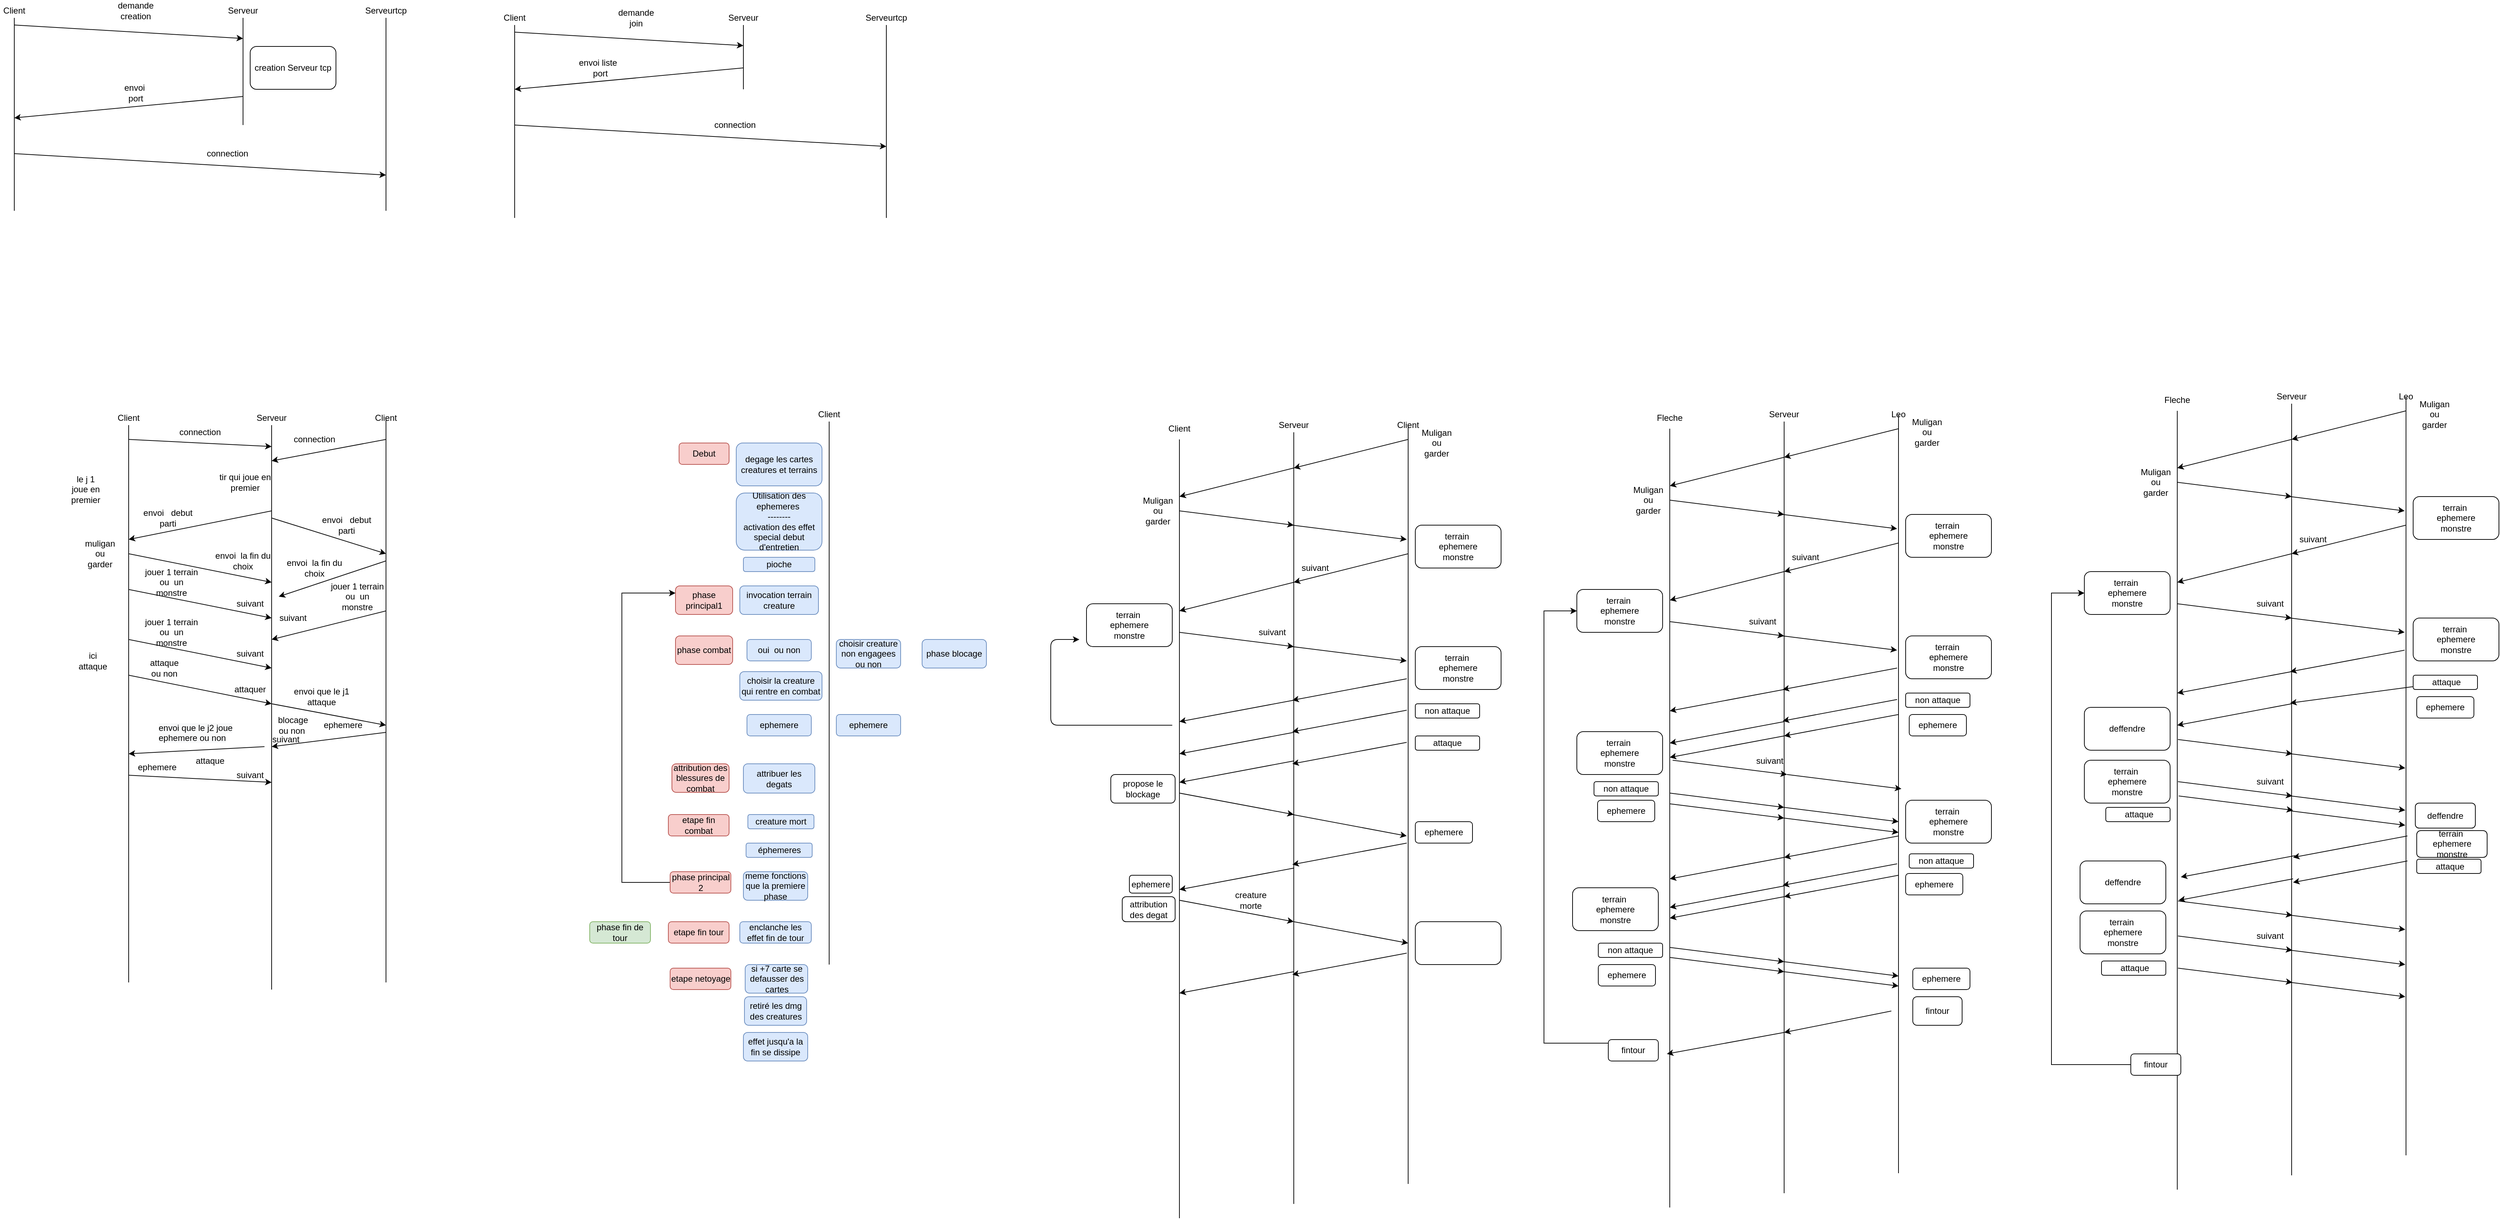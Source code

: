 <mxfile version="14.5.1" type="device"><diagram id="YN-qvNlqWwxjnGWNo_dw" name="Page-1"><mxGraphModel dx="1422" dy="792" grid="1" gridSize="10" guides="1" tooltips="1" connect="1" arrows="1" fold="1" page="1" pageScale="1" pageWidth="827" pageHeight="1169" math="0" shadow="0"><root><mxCell id="0"/><mxCell id="1" parent="0"/><mxCell id="iRL4qA7vCSr8jGaCnpsb-1" value="" style="endArrow=none;html=1;" edge="1" parent="1" target="iRL4qA7vCSr8jGaCnpsb-2"><mxGeometry width="50" height="50" relative="1" as="geometry"><mxPoint x="120" y="400" as="sourcePoint"/><mxPoint x="120" y="120" as="targetPoint"/></mxGeometry></mxCell><mxCell id="iRL4qA7vCSr8jGaCnpsb-2" value="Client" style="text;html=1;strokeColor=none;fillColor=none;align=center;verticalAlign=middle;whiteSpace=wrap;rounded=0;" vertex="1" parent="1"><mxGeometry x="100" y="110" width="40" height="20" as="geometry"/></mxCell><mxCell id="iRL4qA7vCSr8jGaCnpsb-3" value="" style="endArrow=none;html=1;" edge="1" parent="1" target="iRL4qA7vCSr8jGaCnpsb-4"><mxGeometry width="50" height="50" relative="1" as="geometry"><mxPoint x="440" y="280" as="sourcePoint"/><mxPoint x="440" y="120" as="targetPoint"/></mxGeometry></mxCell><mxCell id="iRL4qA7vCSr8jGaCnpsb-4" value="Serveur" style="text;html=1;strokeColor=none;fillColor=none;align=center;verticalAlign=middle;whiteSpace=wrap;rounded=0;" vertex="1" parent="1"><mxGeometry x="420" y="110" width="40" height="20" as="geometry"/></mxCell><mxCell id="iRL4qA7vCSr8jGaCnpsb-5" value="" style="endArrow=classic;html=1;" edge="1" parent="1" target="iRL4qA7vCSr8jGaCnpsb-7"><mxGeometry width="50" height="50" relative="1" as="geometry"><mxPoint x="120" y="140" as="sourcePoint"/><mxPoint x="440" y="160" as="targetPoint"/></mxGeometry></mxCell><mxCell id="iRL4qA7vCSr8jGaCnpsb-6" value="" style="endArrow=classic;html=1;" edge="1" parent="1"><mxGeometry width="50" height="50" relative="1" as="geometry"><mxPoint x="440" y="240" as="sourcePoint"/><mxPoint x="120" y="270" as="targetPoint"/></mxGeometry></mxCell><mxCell id="iRL4qA7vCSr8jGaCnpsb-7" value="&lt;br&gt;" style="text;html=1;strokeColor=none;fillColor=none;align=center;verticalAlign=middle;whiteSpace=wrap;rounded=0;" vertex="1" parent="1"><mxGeometry x="440" y="150" width="40" height="20" as="geometry"/></mxCell><mxCell id="iRL4qA7vCSr8jGaCnpsb-8" value="demande creation&lt;br&gt;" style="text;html=1;strokeColor=none;fillColor=none;align=center;verticalAlign=middle;whiteSpace=wrap;rounded=0;" vertex="1" parent="1"><mxGeometry x="270" y="110" width="40" height="20" as="geometry"/></mxCell><mxCell id="iRL4qA7vCSr8jGaCnpsb-10" value="" style="endArrow=none;html=1;" edge="1" parent="1" target="iRL4qA7vCSr8jGaCnpsb-11"><mxGeometry width="50" height="50" relative="1" as="geometry"><mxPoint x="640" y="400" as="sourcePoint"/><mxPoint x="640" y="120" as="targetPoint"/></mxGeometry></mxCell><mxCell id="iRL4qA7vCSr8jGaCnpsb-11" value="Serveurtcp" style="text;html=1;strokeColor=none;fillColor=none;align=center;verticalAlign=middle;whiteSpace=wrap;rounded=0;" vertex="1" parent="1"><mxGeometry x="620" y="110" width="40" height="20" as="geometry"/></mxCell><mxCell id="iRL4qA7vCSr8jGaCnpsb-14" value="" style="endArrow=classic;html=1;" edge="1" parent="1"><mxGeometry width="50" height="50" relative="1" as="geometry"><mxPoint x="120" y="320" as="sourcePoint"/><mxPoint x="640" y="350" as="targetPoint"/></mxGeometry></mxCell><mxCell id="iRL4qA7vCSr8jGaCnpsb-18" value="envoi&amp;nbsp;&lt;br&gt;port" style="text;html=1;strokeColor=none;fillColor=none;align=center;verticalAlign=middle;whiteSpace=wrap;rounded=0;" vertex="1" parent="1"><mxGeometry x="270" y="220" width="40" height="30" as="geometry"/></mxCell><mxCell id="iRL4qA7vCSr8jGaCnpsb-19" value="connection&amp;nbsp;" style="text;html=1;strokeColor=none;fillColor=none;align=center;verticalAlign=middle;whiteSpace=wrap;rounded=0;" vertex="1" parent="1"><mxGeometry x="400" y="310" width="40" height="20" as="geometry"/></mxCell><mxCell id="iRL4qA7vCSr8jGaCnpsb-20" value="" style="endArrow=none;html=1;" edge="1" parent="1" target="iRL4qA7vCSr8jGaCnpsb-21"><mxGeometry width="50" height="50" relative="1" as="geometry"><mxPoint x="820" y="410" as="sourcePoint"/><mxPoint x="820" y="130" as="targetPoint"/></mxGeometry></mxCell><mxCell id="iRL4qA7vCSr8jGaCnpsb-21" value="Client" style="text;html=1;strokeColor=none;fillColor=none;align=center;verticalAlign=middle;whiteSpace=wrap;rounded=0;" vertex="1" parent="1"><mxGeometry x="800" y="120" width="40" height="20" as="geometry"/></mxCell><mxCell id="iRL4qA7vCSr8jGaCnpsb-22" value="" style="endArrow=none;html=1;" edge="1" parent="1" target="iRL4qA7vCSr8jGaCnpsb-23"><mxGeometry width="50" height="50" relative="1" as="geometry"><mxPoint x="1140" y="230" as="sourcePoint"/><mxPoint x="1140" y="130" as="targetPoint"/></mxGeometry></mxCell><mxCell id="iRL4qA7vCSr8jGaCnpsb-23" value="Serveur" style="text;html=1;strokeColor=none;fillColor=none;align=center;verticalAlign=middle;whiteSpace=wrap;rounded=0;" vertex="1" parent="1"><mxGeometry x="1120" y="120" width="40" height="20" as="geometry"/></mxCell><mxCell id="iRL4qA7vCSr8jGaCnpsb-24" value="" style="endArrow=classic;html=1;" edge="1" parent="1" target="iRL4qA7vCSr8jGaCnpsb-26"><mxGeometry width="50" height="50" relative="1" as="geometry"><mxPoint x="820" y="150" as="sourcePoint"/><mxPoint x="1140" y="170" as="targetPoint"/></mxGeometry></mxCell><mxCell id="iRL4qA7vCSr8jGaCnpsb-26" value="&lt;br&gt;" style="text;html=1;strokeColor=none;fillColor=none;align=center;verticalAlign=middle;whiteSpace=wrap;rounded=0;" vertex="1" parent="1"><mxGeometry x="1140" y="160" width="40" height="20" as="geometry"/></mxCell><mxCell id="iRL4qA7vCSr8jGaCnpsb-27" value="demande join" style="text;html=1;strokeColor=none;fillColor=none;align=center;verticalAlign=middle;whiteSpace=wrap;rounded=0;" vertex="1" parent="1"><mxGeometry x="970" y="120" width="40" height="20" as="geometry"/></mxCell><mxCell id="iRL4qA7vCSr8jGaCnpsb-28" value="" style="endArrow=none;html=1;" edge="1" parent="1" target="iRL4qA7vCSr8jGaCnpsb-29"><mxGeometry width="50" height="50" relative="1" as="geometry"><mxPoint x="1340" y="410" as="sourcePoint"/><mxPoint x="1340" y="130" as="targetPoint"/><Array as="points"><mxPoint x="1340" y="210"/></Array></mxGeometry></mxCell><mxCell id="iRL4qA7vCSr8jGaCnpsb-29" value="Serveurtcp" style="text;html=1;strokeColor=none;fillColor=none;align=center;verticalAlign=middle;whiteSpace=wrap;rounded=0;" vertex="1" parent="1"><mxGeometry x="1320" y="120" width="40" height="20" as="geometry"/></mxCell><mxCell id="iRL4qA7vCSr8jGaCnpsb-30" value="" style="endArrow=classic;html=1;" edge="1" parent="1"><mxGeometry width="50" height="50" relative="1" as="geometry"><mxPoint x="1140" y="200" as="sourcePoint"/><mxPoint x="820" y="230" as="targetPoint"/></mxGeometry></mxCell><mxCell id="iRL4qA7vCSr8jGaCnpsb-32" value="" style="endArrow=classic;html=1;" edge="1" parent="1"><mxGeometry width="50" height="50" relative="1" as="geometry"><mxPoint x="820" y="280" as="sourcePoint"/><mxPoint x="1340" y="310" as="targetPoint"/></mxGeometry></mxCell><mxCell id="iRL4qA7vCSr8jGaCnpsb-35" value="envoi liste&amp;nbsp;&amp;nbsp;&lt;br&gt;port" style="text;html=1;strokeColor=none;fillColor=none;align=center;verticalAlign=middle;whiteSpace=wrap;rounded=0;" vertex="1" parent="1"><mxGeometry x="900" y="185" width="80" height="30" as="geometry"/></mxCell><mxCell id="iRL4qA7vCSr8jGaCnpsb-36" value="connection&amp;nbsp;" style="text;html=1;strokeColor=none;fillColor=none;align=center;verticalAlign=middle;whiteSpace=wrap;rounded=0;" vertex="1" parent="1"><mxGeometry x="1110" y="270" width="40" height="20" as="geometry"/></mxCell><mxCell id="iRL4qA7vCSr8jGaCnpsb-38" value="" style="endArrow=none;html=1;" edge="1" parent="1" target="iRL4qA7vCSr8jGaCnpsb-39"><mxGeometry width="50" height="50" relative="1" as="geometry"><mxPoint x="280" y="1480" as="sourcePoint"/><mxPoint x="280" y="690" as="targetPoint"/></mxGeometry></mxCell><mxCell id="iRL4qA7vCSr8jGaCnpsb-39" value="Client" style="text;html=1;strokeColor=none;fillColor=none;align=center;verticalAlign=middle;whiteSpace=wrap;rounded=0;" vertex="1" parent="1"><mxGeometry x="260" y="680" width="40" height="20" as="geometry"/></mxCell><mxCell id="iRL4qA7vCSr8jGaCnpsb-40" value="" style="endArrow=none;html=1;" edge="1" parent="1" target="iRL4qA7vCSr8jGaCnpsb-41"><mxGeometry width="50" height="50" relative="1" as="geometry"><mxPoint x="480" y="1490" as="sourcePoint"/><mxPoint x="480" y="690" as="targetPoint"/></mxGeometry></mxCell><mxCell id="iRL4qA7vCSr8jGaCnpsb-41" value="Serveur&lt;br&gt;" style="text;html=1;strokeColor=none;fillColor=none;align=center;verticalAlign=middle;whiteSpace=wrap;rounded=0;" vertex="1" parent="1"><mxGeometry x="460" y="680" width="40" height="20" as="geometry"/></mxCell><mxCell id="iRL4qA7vCSr8jGaCnpsb-42" value="" style="endArrow=none;html=1;" edge="1" parent="1"><mxGeometry width="50" height="50" relative="1" as="geometry"><mxPoint x="640" y="1480" as="sourcePoint"/><mxPoint x="640" y="690" as="targetPoint"/></mxGeometry></mxCell><mxCell id="iRL4qA7vCSr8jGaCnpsb-43" value="Client" style="text;html=1;strokeColor=none;fillColor=none;align=center;verticalAlign=middle;whiteSpace=wrap;rounded=0;" vertex="1" parent="1"><mxGeometry x="620" y="680" width="40" height="20" as="geometry"/></mxCell><mxCell id="iRL4qA7vCSr8jGaCnpsb-44" value="" style="endArrow=classic;html=1;" edge="1" parent="1"><mxGeometry width="50" height="50" relative="1" as="geometry"><mxPoint x="280" y="720" as="sourcePoint"/><mxPoint x="480" y="730" as="targetPoint"/></mxGeometry></mxCell><mxCell id="iRL4qA7vCSr8jGaCnpsb-45" value="" style="endArrow=classic;html=1;" edge="1" parent="1"><mxGeometry width="50" height="50" relative="1" as="geometry"><mxPoint x="640" y="720" as="sourcePoint"/><mxPoint x="480" y="750" as="targetPoint"/></mxGeometry></mxCell><mxCell id="iRL4qA7vCSr8jGaCnpsb-46" value="connection" style="text;html=1;strokeColor=none;fillColor=none;align=center;verticalAlign=middle;whiteSpace=wrap;rounded=0;" vertex="1" parent="1"><mxGeometry x="360" y="700" width="40" height="20" as="geometry"/></mxCell><mxCell id="iRL4qA7vCSr8jGaCnpsb-47" value="connection" style="text;html=1;strokeColor=none;fillColor=none;align=center;verticalAlign=middle;whiteSpace=wrap;rounded=0;" vertex="1" parent="1"><mxGeometry x="520" y="710" width="40" height="20" as="geometry"/></mxCell><mxCell id="iRL4qA7vCSr8jGaCnpsb-48" value="" style="endArrow=classic;html=1;" edge="1" parent="1"><mxGeometry width="50" height="50" relative="1" as="geometry"><mxPoint x="480" y="830" as="sourcePoint"/><mxPoint x="640" y="880" as="targetPoint"/></mxGeometry></mxCell><mxCell id="iRL4qA7vCSr8jGaCnpsb-49" value="" style="endArrow=classic;html=1;" edge="1" parent="1"><mxGeometry width="50" height="50" relative="1" as="geometry"><mxPoint x="480" y="820" as="sourcePoint"/><mxPoint x="280" y="860" as="targetPoint"/></mxGeometry></mxCell><mxCell id="iRL4qA7vCSr8jGaCnpsb-50" value="envoi&amp;nbsp; &amp;nbsp;debut parti" style="text;html=1;strokeColor=none;fillColor=none;align=center;verticalAlign=middle;whiteSpace=wrap;rounded=0;" vertex="1" parent="1"><mxGeometry x="290" y="820" width="90" height="20" as="geometry"/></mxCell><mxCell id="iRL4qA7vCSr8jGaCnpsb-52" value="envoi&amp;nbsp; &amp;nbsp;debut parti" style="text;html=1;strokeColor=none;fillColor=none;align=center;verticalAlign=middle;whiteSpace=wrap;rounded=0;" vertex="1" parent="1"><mxGeometry x="540" y="830" width="90" height="20" as="geometry"/></mxCell><mxCell id="iRL4qA7vCSr8jGaCnpsb-54" value="tir qui joue en premier" style="text;html=1;strokeColor=none;fillColor=none;align=center;verticalAlign=middle;whiteSpace=wrap;rounded=0;" vertex="1" parent="1"><mxGeometry x="386" y="770" width="114" height="20" as="geometry"/></mxCell><mxCell id="iRL4qA7vCSr8jGaCnpsb-55" value="le j 1 joue en premier" style="text;html=1;strokeColor=none;fillColor=none;align=center;verticalAlign=middle;whiteSpace=wrap;rounded=0;" vertex="1" parent="1"><mxGeometry x="200" y="780" width="40" height="20" as="geometry"/></mxCell><mxCell id="iRL4qA7vCSr8jGaCnpsb-56" value="" style="endArrow=classic;html=1;" edge="1" parent="1"><mxGeometry width="50" height="50" relative="1" as="geometry"><mxPoint x="280" y="880" as="sourcePoint"/><mxPoint x="480" y="920" as="targetPoint"/></mxGeometry></mxCell><mxCell id="iRL4qA7vCSr8jGaCnpsb-57" value="muligan ou garder&lt;br&gt;" style="text;html=1;strokeColor=none;fillColor=none;align=center;verticalAlign=middle;whiteSpace=wrap;rounded=0;" vertex="1" parent="1"><mxGeometry x="220" y="870" width="40" height="20" as="geometry"/></mxCell><mxCell id="iRL4qA7vCSr8jGaCnpsb-58" value="envoi&amp;nbsp; la fin du choix" style="text;html=1;strokeColor=none;fillColor=none;align=center;verticalAlign=middle;whiteSpace=wrap;rounded=0;" vertex="1" parent="1"><mxGeometry x="400" y="880" width="80" height="20" as="geometry"/></mxCell><mxCell id="iRL4qA7vCSr8jGaCnpsb-59" value="" style="endArrow=classic;html=1;" edge="1" parent="1"><mxGeometry width="50" height="50" relative="1" as="geometry"><mxPoint x="640" y="890" as="sourcePoint"/><mxPoint x="490" y="940" as="targetPoint"/></mxGeometry></mxCell><mxCell id="iRL4qA7vCSr8jGaCnpsb-60" value="envoi&amp;nbsp; la fin du choix" style="text;html=1;strokeColor=none;fillColor=none;align=center;verticalAlign=middle;whiteSpace=wrap;rounded=0;" vertex="1" parent="1"><mxGeometry x="500" y="890" width="80" height="20" as="geometry"/></mxCell><mxCell id="iRL4qA7vCSr8jGaCnpsb-61" value="" style="endArrow=classic;html=1;" edge="1" parent="1"><mxGeometry width="50" height="50" relative="1" as="geometry"><mxPoint x="280" y="930" as="sourcePoint"/><mxPoint x="480" y="970" as="targetPoint"/></mxGeometry></mxCell><mxCell id="iRL4qA7vCSr8jGaCnpsb-62" value="jouer 1 terrain ou&amp;nbsp; un monstre" style="text;html=1;strokeColor=none;fillColor=none;align=center;verticalAlign=middle;whiteSpace=wrap;rounded=0;" vertex="1" parent="1"><mxGeometry x="300" y="910" width="80" height="20" as="geometry"/></mxCell><mxCell id="iRL4qA7vCSr8jGaCnpsb-63" value="suivant" style="text;html=1;strokeColor=none;fillColor=none;align=center;verticalAlign=middle;whiteSpace=wrap;rounded=0;" vertex="1" parent="1"><mxGeometry x="430" y="940" width="40" height="20" as="geometry"/></mxCell><mxCell id="iRL4qA7vCSr8jGaCnpsb-64" value="" style="endArrow=classic;html=1;" edge="1" parent="1"><mxGeometry width="50" height="50" relative="1" as="geometry"><mxPoint x="640" y="960" as="sourcePoint"/><mxPoint x="480" y="1000" as="targetPoint"/></mxGeometry></mxCell><mxCell id="iRL4qA7vCSr8jGaCnpsb-65" value="jouer 1 terrain ou&amp;nbsp; un monstre" style="text;html=1;strokeColor=none;fillColor=none;align=center;verticalAlign=middle;whiteSpace=wrap;rounded=0;" vertex="1" parent="1"><mxGeometry x="560" y="930" width="80" height="20" as="geometry"/></mxCell><mxCell id="iRL4qA7vCSr8jGaCnpsb-66" value="suivant" style="text;html=1;strokeColor=none;fillColor=none;align=center;verticalAlign=middle;whiteSpace=wrap;rounded=0;" vertex="1" parent="1"><mxGeometry x="490" y="960" width="40" height="20" as="geometry"/></mxCell><mxCell id="iRL4qA7vCSr8jGaCnpsb-67" value="" style="endArrow=classic;html=1;" edge="1" parent="1"><mxGeometry width="50" height="50" relative="1" as="geometry"><mxPoint x="280" y="1000" as="sourcePoint"/><mxPoint x="480" y="1040" as="targetPoint"/></mxGeometry></mxCell><mxCell id="iRL4qA7vCSr8jGaCnpsb-68" value="jouer 1 terrain ou&amp;nbsp; un monstre" style="text;html=1;strokeColor=none;fillColor=none;align=center;verticalAlign=middle;whiteSpace=wrap;rounded=0;" vertex="1" parent="1"><mxGeometry x="300" y="980" width="80" height="20" as="geometry"/></mxCell><mxCell id="iRL4qA7vCSr8jGaCnpsb-69" value="suivant" style="text;html=1;strokeColor=none;fillColor=none;align=center;verticalAlign=middle;whiteSpace=wrap;rounded=0;" vertex="1" parent="1"><mxGeometry x="430" y="1010" width="40" height="20" as="geometry"/></mxCell><mxCell id="iRL4qA7vCSr8jGaCnpsb-70" value="" style="endArrow=classic;html=1;" edge="1" parent="1"><mxGeometry width="50" height="50" relative="1" as="geometry"><mxPoint x="280" y="1050" as="sourcePoint"/><mxPoint x="480" y="1090" as="targetPoint"/><Array as="points"/></mxGeometry></mxCell><mxCell id="iRL4qA7vCSr8jGaCnpsb-75" value="attaque ou non" style="text;html=1;strokeColor=none;fillColor=none;align=center;verticalAlign=middle;whiteSpace=wrap;rounded=0;" vertex="1" parent="1"><mxGeometry x="310" y="1030" width="40" height="20" as="geometry"/></mxCell><mxCell id="iRL4qA7vCSr8jGaCnpsb-76" value="ici attaque" style="text;html=1;strokeColor=none;fillColor=none;align=center;verticalAlign=middle;whiteSpace=wrap;rounded=0;" vertex="1" parent="1"><mxGeometry x="210" y="1020" width="40" height="20" as="geometry"/></mxCell><mxCell id="iRL4qA7vCSr8jGaCnpsb-77" value="attaquer" style="text;html=1;strokeColor=none;fillColor=none;align=center;verticalAlign=middle;whiteSpace=wrap;rounded=0;" vertex="1" parent="1"><mxGeometry x="430" y="1060" width="40" height="20" as="geometry"/></mxCell><mxCell id="iRL4qA7vCSr8jGaCnpsb-78" value="" style="endArrow=classic;html=1;" edge="1" parent="1"><mxGeometry width="50" height="50" relative="1" as="geometry"><mxPoint x="480" y="1090" as="sourcePoint"/><mxPoint x="640" y="1120" as="targetPoint"/></mxGeometry></mxCell><mxCell id="iRL4qA7vCSr8jGaCnpsb-79" value="" style="endArrow=classic;html=1;" edge="1" parent="1"><mxGeometry width="50" height="50" relative="1" as="geometry"><mxPoint x="640" y="1130" as="sourcePoint"/><mxPoint x="480" y="1150" as="targetPoint"/></mxGeometry></mxCell><mxCell id="iRL4qA7vCSr8jGaCnpsb-80" value="ephemere" style="text;html=1;strokeColor=none;fillColor=none;align=center;verticalAlign=middle;whiteSpace=wrap;rounded=0;" vertex="1" parent="1"><mxGeometry x="560" y="1110" width="40" height="20" as="geometry"/></mxCell><mxCell id="iRL4qA7vCSr8jGaCnpsb-81" value="envoi que le j1 attaque" style="text;html=1;strokeColor=none;fillColor=none;align=center;verticalAlign=middle;whiteSpace=wrap;rounded=0;" vertex="1" parent="1"><mxGeometry x="510" y="1070" width="80" height="20" as="geometry"/></mxCell><mxCell id="iRL4qA7vCSr8jGaCnpsb-82" value="" style="endArrow=classic;html=1;" edge="1" parent="1"><mxGeometry width="50" height="50" relative="1" as="geometry"><mxPoint x="470" y="1150" as="sourcePoint"/><mxPoint x="280" y="1160" as="targetPoint"/></mxGeometry></mxCell><mxCell id="iRL4qA7vCSr8jGaCnpsb-83" value="" style="endArrow=classic;html=1;" edge="1" parent="1"><mxGeometry width="50" height="50" relative="1" as="geometry"><mxPoint x="280" y="1190" as="sourcePoint"/><mxPoint x="480" y="1200" as="targetPoint"/></mxGeometry></mxCell><mxCell id="iRL4qA7vCSr8jGaCnpsb-84" value="ephemere" style="text;html=1;strokeColor=none;fillColor=none;align=center;verticalAlign=middle;whiteSpace=wrap;rounded=0;" vertex="1" parent="1"><mxGeometry x="300" y="1169" width="40" height="20" as="geometry"/></mxCell><mxCell id="iRL4qA7vCSr8jGaCnpsb-86" value="suivant" style="text;html=1;strokeColor=none;fillColor=none;align=center;verticalAlign=middle;whiteSpace=wrap;rounded=0;" vertex="1" parent="1"><mxGeometry x="480" y="1130" width="40" height="20" as="geometry"/></mxCell><mxCell id="iRL4qA7vCSr8jGaCnpsb-87" value="suivant" style="text;html=1;strokeColor=none;fillColor=none;align=center;verticalAlign=middle;whiteSpace=wrap;rounded=0;" vertex="1" parent="1"><mxGeometry x="430" y="1180" width="40" height="20" as="geometry"/></mxCell><mxCell id="iRL4qA7vCSr8jGaCnpsb-88" value="&lt;span style=&quot;color: rgb(0 , 0 , 0) ; font-family: &amp;#34;helvetica&amp;#34; ; font-size: 12px ; font-style: normal ; font-weight: 400 ; letter-spacing: normal ; text-align: center ; text-indent: 0px ; text-transform: none ; word-spacing: 0px ; background-color: rgb(248 , 249 , 250) ; display: inline ; float: none&quot;&gt;envoi que le j2 joue ephemere ou non&lt;br&gt;&lt;br&gt;&lt;/span&gt;" style="text;whiteSpace=wrap;html=1;" vertex="1" parent="1"><mxGeometry x="320" y="1110" width="150" height="30" as="geometry"/></mxCell><mxCell id="iRL4qA7vCSr8jGaCnpsb-90" value="blocage ou non&amp;nbsp;" style="text;html=1;strokeColor=none;fillColor=none;align=center;verticalAlign=middle;whiteSpace=wrap;rounded=0;" vertex="1" parent="1"><mxGeometry x="490" y="1110" width="40" height="20" as="geometry"/></mxCell><mxCell id="iRL4qA7vCSr8jGaCnpsb-91" value="attaque" style="text;html=1;strokeColor=none;fillColor=none;align=center;verticalAlign=middle;whiteSpace=wrap;rounded=0;" vertex="1" parent="1"><mxGeometry x="374" y="1160" width="40" height="20" as="geometry"/></mxCell><mxCell id="iRL4qA7vCSr8jGaCnpsb-94" value="creation Serveur tcp" style="rounded=1;whiteSpace=wrap;html=1;" vertex="1" parent="1"><mxGeometry x="450" y="170" width="120" height="60" as="geometry"/></mxCell><mxCell id="iRL4qA7vCSr8jGaCnpsb-234" value="" style="endArrow=none;html=1;" edge="1" parent="1" target="iRL4qA7vCSr8jGaCnpsb-292"><mxGeometry width="50" height="50" relative="1" as="geometry"><mxPoint x="1260" y="1455" as="sourcePoint"/><mxPoint x="1260" y="685" as="targetPoint"/><Array as="points"><mxPoint x="1260" y="765"/></Array></mxGeometry></mxCell><mxCell id="iRL4qA7vCSr8jGaCnpsb-292" value="Client" style="text;html=1;strokeColor=none;fillColor=none;align=center;verticalAlign=middle;whiteSpace=wrap;rounded=0;" vertex="1" parent="1"><mxGeometry x="1240" y="675" width="40" height="20" as="geometry"/></mxCell><mxCell id="iRL4qA7vCSr8jGaCnpsb-297" value="degage les cartes creatures et terrains" style="rounded=1;whiteSpace=wrap;html=1;fillColor=#dae8fc;strokeColor=#6c8ebf;" vertex="1" parent="1"><mxGeometry x="1130" y="725" width="120" height="60" as="geometry"/></mxCell><mxCell id="iRL4qA7vCSr8jGaCnpsb-298" value="Utilisation des ephemeres&amp;nbsp;&lt;br&gt;--------&lt;br&gt;activation des effet special debut d'entretien" style="rounded=1;whiteSpace=wrap;html=1;fillColor=#dae8fc;strokeColor=#6c8ebf;" vertex="1" parent="1"><mxGeometry x="1130" y="795" width="120" height="80" as="geometry"/></mxCell><mxCell id="iRL4qA7vCSr8jGaCnpsb-299" value="pioche" style="rounded=1;whiteSpace=wrap;html=1;fillColor=#dae8fc;strokeColor=#6c8ebf;" vertex="1" parent="1"><mxGeometry x="1140" y="885" width="100" height="20" as="geometry"/></mxCell><mxCell id="iRL4qA7vCSr8jGaCnpsb-300" value="Debut" style="rounded=1;whiteSpace=wrap;html=1;fillColor=#f8cecc;strokeColor=#b85450;" vertex="1" parent="1"><mxGeometry x="1050" y="725" width="70" height="30" as="geometry"/></mxCell><mxCell id="iRL4qA7vCSr8jGaCnpsb-301" value="invocation terrain&lt;br&gt;creature" style="rounded=1;whiteSpace=wrap;html=1;fillColor=#dae8fc;strokeColor=#6c8ebf;" vertex="1" parent="1"><mxGeometry x="1135" y="925" width="110" height="40" as="geometry"/></mxCell><mxCell id="iRL4qA7vCSr8jGaCnpsb-302" value="phase principal1" style="rounded=1;whiteSpace=wrap;html=1;fillColor=#f8cecc;strokeColor=#b85450;" vertex="1" parent="1"><mxGeometry x="1045" y="925" width="80" height="40" as="geometry"/></mxCell><mxCell id="iRL4qA7vCSr8jGaCnpsb-303" value="phase combat" style="rounded=1;whiteSpace=wrap;html=1;fillColor=#f8cecc;strokeColor=#b85450;" vertex="1" parent="1"><mxGeometry x="1045" y="995" width="80" height="40" as="geometry"/></mxCell><mxCell id="iRL4qA7vCSr8jGaCnpsb-304" value="oui&amp;nbsp; ou non" style="rounded=1;whiteSpace=wrap;html=1;fillColor=#dae8fc;strokeColor=#6c8ebf;" vertex="1" parent="1"><mxGeometry x="1145" y="1000" width="90" height="30" as="geometry"/></mxCell><mxCell id="iRL4qA7vCSr8jGaCnpsb-305" value="choisir la creature qui rentre en combat" style="rounded=1;whiteSpace=wrap;html=1;fillColor=#dae8fc;strokeColor=#6c8ebf;" vertex="1" parent="1"><mxGeometry x="1135" y="1045" width="115" height="40" as="geometry"/></mxCell><mxCell id="iRL4qA7vCSr8jGaCnpsb-306" value="phase blocage" style="rounded=1;whiteSpace=wrap;html=1;fillColor=#dae8fc;strokeColor=#6c8ebf;" vertex="1" parent="1"><mxGeometry x="1390" y="1000" width="90" height="40" as="geometry"/></mxCell><mxCell id="iRL4qA7vCSr8jGaCnpsb-307" value="choisir creature non engagees&lt;br&gt;ou non" style="rounded=1;whiteSpace=wrap;html=1;fillColor=#dae8fc;strokeColor=#6c8ebf;" vertex="1" parent="1"><mxGeometry x="1270" y="1000" width="90" height="40" as="geometry"/></mxCell><mxCell id="iRL4qA7vCSr8jGaCnpsb-308" value="ephemere" style="rounded=1;whiteSpace=wrap;html=1;fillColor=#dae8fc;strokeColor=#6c8ebf;" vertex="1" parent="1"><mxGeometry x="1145" y="1105" width="90" height="30" as="geometry"/></mxCell><mxCell id="iRL4qA7vCSr8jGaCnpsb-309" value="ephemere" style="rounded=1;whiteSpace=wrap;html=1;fillColor=#dae8fc;strokeColor=#6c8ebf;" vertex="1" parent="1"><mxGeometry x="1270" y="1105" width="90" height="30" as="geometry"/></mxCell><mxCell id="iRL4qA7vCSr8jGaCnpsb-310" value="attribution des blessures de combat" style="rounded=1;whiteSpace=wrap;html=1;fillColor=#f8cecc;strokeColor=#b85450;" vertex="1" parent="1"><mxGeometry x="1040" y="1174" width="80" height="40" as="geometry"/></mxCell><mxCell id="iRL4qA7vCSr8jGaCnpsb-311" value="attribuer les degats" style="rounded=1;whiteSpace=wrap;html=1;fillColor=#dae8fc;strokeColor=#6c8ebf;" vertex="1" parent="1"><mxGeometry x="1140" y="1174" width="100" height="41" as="geometry"/></mxCell><mxCell id="iRL4qA7vCSr8jGaCnpsb-312" value="etape fin combat" style="rounded=1;whiteSpace=wrap;html=1;fillColor=#f8cecc;strokeColor=#b85450;" vertex="1" parent="1"><mxGeometry x="1035" y="1245" width="85" height="30" as="geometry"/></mxCell><mxCell id="iRL4qA7vCSr8jGaCnpsb-313" value="creature mort" style="rounded=1;whiteSpace=wrap;html=1;fillColor=#dae8fc;strokeColor=#6c8ebf;" vertex="1" parent="1"><mxGeometry x="1146.25" y="1245" width="92.5" height="20" as="geometry"/></mxCell><mxCell id="iRL4qA7vCSr8jGaCnpsb-314" value="éphemeres" style="rounded=1;whiteSpace=wrap;html=1;fillColor=#dae8fc;strokeColor=#6c8ebf;" vertex="1" parent="1"><mxGeometry x="1143.75" y="1285" width="92.5" height="20" as="geometry"/></mxCell><mxCell id="iRL4qA7vCSr8jGaCnpsb-482" style="edgeStyle=orthogonalEdgeStyle;rounded=0;orthogonalLoop=1;jettySize=auto;html=1;entryX=0;entryY=0.25;entryDx=0;entryDy=0;" edge="1" parent="1" source="iRL4qA7vCSr8jGaCnpsb-315" target="iRL4qA7vCSr8jGaCnpsb-302"><mxGeometry relative="1" as="geometry"><Array as="points"><mxPoint x="970" y="1340"/><mxPoint x="970" y="935"/></Array></mxGeometry></mxCell><mxCell id="iRL4qA7vCSr8jGaCnpsb-315" value="phase principal 2" style="rounded=1;whiteSpace=wrap;html=1;fillColor=#f8cecc;strokeColor=#b85450;" vertex="1" parent="1"><mxGeometry x="1037.5" y="1325" width="85" height="30" as="geometry"/></mxCell><mxCell id="iRL4qA7vCSr8jGaCnpsb-316" value="meme fonctions que la premiere phase" style="rounded=1;whiteSpace=wrap;html=1;fillColor=#dae8fc;strokeColor=#6c8ebf;" vertex="1" parent="1"><mxGeometry x="1140" y="1325" width="90" height="40" as="geometry"/></mxCell><mxCell id="iRL4qA7vCSr8jGaCnpsb-317" value="phase fin de tour" style="rounded=1;whiteSpace=wrap;html=1;fillColor=#d5e8d4;strokeColor=#82b366;" vertex="1" parent="1"><mxGeometry x="925" y="1395" width="85" height="30" as="geometry"/></mxCell><mxCell id="iRL4qA7vCSr8jGaCnpsb-318" value="enclanche les effet fin de tour" style="rounded=1;whiteSpace=wrap;html=1;fillColor=#dae8fc;strokeColor=#6c8ebf;" vertex="1" parent="1"><mxGeometry x="1135" y="1395" width="100" height="30" as="geometry"/></mxCell><mxCell id="iRL4qA7vCSr8jGaCnpsb-319" value="etape fin tour" style="rounded=1;whiteSpace=wrap;html=1;fillColor=#f8cecc;strokeColor=#b85450;" vertex="1" parent="1"><mxGeometry x="1035" y="1395" width="85" height="30" as="geometry"/></mxCell><mxCell id="iRL4qA7vCSr8jGaCnpsb-320" value="etape netoyage" style="rounded=1;whiteSpace=wrap;html=1;fillColor=#f8cecc;strokeColor=#b85450;" vertex="1" parent="1"><mxGeometry x="1037.5" y="1460" width="85" height="30" as="geometry"/></mxCell><mxCell id="iRL4qA7vCSr8jGaCnpsb-321" value="si +7 carte se defausser des cartes" style="rounded=1;whiteSpace=wrap;html=1;fillColor=#dae8fc;strokeColor=#6c8ebf;" vertex="1" parent="1"><mxGeometry x="1142.5" y="1455" width="87.5" height="40" as="geometry"/></mxCell><mxCell id="iRL4qA7vCSr8jGaCnpsb-322" value="retiré les dmg des creatures" style="rounded=1;whiteSpace=wrap;html=1;fillColor=#dae8fc;strokeColor=#6c8ebf;" vertex="1" parent="1"><mxGeometry x="1141.5" y="1500" width="87" height="40" as="geometry"/></mxCell><mxCell id="iRL4qA7vCSr8jGaCnpsb-323" value="effet jusqu'a la fin se dissipe" style="rounded=1;whiteSpace=wrap;html=1;fillColor=#dae8fc;strokeColor=#6c8ebf;" vertex="1" parent="1"><mxGeometry x="1140" y="1550" width="90" height="40" as="geometry"/></mxCell><mxCell id="iRL4qA7vCSr8jGaCnpsb-324" value="" style="endArrow=none;html=1;" edge="1" parent="1"><mxGeometry width="50" height="50" relative="1" as="geometry"><mxPoint x="1750" y="1810" as="sourcePoint"/><mxPoint x="1750" y="720" as="targetPoint"/><Array as="points"><mxPoint x="1750" y="820"/></Array></mxGeometry></mxCell><mxCell id="iRL4qA7vCSr8jGaCnpsb-325" value="Client" style="text;html=1;strokeColor=none;fillColor=none;align=center;verticalAlign=middle;whiteSpace=wrap;rounded=0;" vertex="1" parent="1"><mxGeometry x="1730" y="695" width="40" height="20" as="geometry"/></mxCell><mxCell id="iRL4qA7vCSr8jGaCnpsb-326" value="" style="endArrow=none;html=1;" edge="1" parent="1" target="iRL4qA7vCSr8jGaCnpsb-327"><mxGeometry width="50" height="50" relative="1" as="geometry"><mxPoint x="1910" y="1790" as="sourcePoint"/><mxPoint x="1910" y="700" as="targetPoint"/></mxGeometry></mxCell><mxCell id="iRL4qA7vCSr8jGaCnpsb-327" value="Serveur&lt;br&gt;" style="text;html=1;strokeColor=none;fillColor=none;align=center;verticalAlign=middle;whiteSpace=wrap;rounded=0;" vertex="1" parent="1"><mxGeometry x="1890" y="690" width="40" height="20" as="geometry"/></mxCell><mxCell id="iRL4qA7vCSr8jGaCnpsb-328" value="" style="endArrow=none;html=1;" edge="1" parent="1"><mxGeometry width="50" height="50" relative="1" as="geometry"><mxPoint x="2070" y="1762" as="sourcePoint"/><mxPoint x="2070" y="700" as="targetPoint"/></mxGeometry></mxCell><mxCell id="iRL4qA7vCSr8jGaCnpsb-329" value="Client" style="text;html=1;strokeColor=none;fillColor=none;align=center;verticalAlign=middle;whiteSpace=wrap;rounded=0;" vertex="1" parent="1"><mxGeometry x="2050" y="690" width="40" height="20" as="geometry"/></mxCell><mxCell id="iRL4qA7vCSr8jGaCnpsb-372" value="Muligan ou garder" style="text;html=1;strokeColor=none;fillColor=none;align=center;verticalAlign=middle;whiteSpace=wrap;rounded=0;" vertex="1" parent="1"><mxGeometry x="2090" y="715" width="40" height="20" as="geometry"/></mxCell><mxCell id="iRL4qA7vCSr8jGaCnpsb-373" value="Muligan ou garder" style="text;html=1;strokeColor=none;fillColor=none;align=center;verticalAlign=middle;whiteSpace=wrap;rounded=0;" vertex="1" parent="1"><mxGeometry x="1700" y="810" width="40" height="20" as="geometry"/></mxCell><mxCell id="iRL4qA7vCSr8jGaCnpsb-374" value="" style="endArrow=classic;html=1;" edge="1" parent="1"><mxGeometry width="50" height="50" relative="1" as="geometry"><mxPoint x="2070" y="720" as="sourcePoint"/><mxPoint x="1910" y="760" as="targetPoint"/></mxGeometry></mxCell><mxCell id="iRL4qA7vCSr8jGaCnpsb-376" value="" style="endArrow=classic;html=1;" edge="1" parent="1"><mxGeometry width="50" height="50" relative="1" as="geometry"><mxPoint x="1910" y="760" as="sourcePoint"/><mxPoint x="1750" y="800" as="targetPoint"/></mxGeometry></mxCell><mxCell id="iRL4qA7vCSr8jGaCnpsb-377" value="" style="endArrow=classic;html=1;" edge="1" parent="1"><mxGeometry width="50" height="50" relative="1" as="geometry"><mxPoint x="1750" y="820" as="sourcePoint"/><mxPoint x="1910" y="840" as="targetPoint"/></mxGeometry></mxCell><mxCell id="iRL4qA7vCSr8jGaCnpsb-378" value="" style="endArrow=classic;html=1;" edge="1" parent="1"><mxGeometry width="50" height="50" relative="1" as="geometry"><mxPoint x="1908" y="840" as="sourcePoint"/><mxPoint x="2068" y="860" as="targetPoint"/></mxGeometry></mxCell><mxCell id="iRL4qA7vCSr8jGaCnpsb-379" value="" style="endArrow=classic;html=1;" edge="1" parent="1"><mxGeometry width="50" height="50" relative="1" as="geometry"><mxPoint x="2070" y="880" as="sourcePoint"/><mxPoint x="1910" y="920" as="targetPoint"/></mxGeometry></mxCell><mxCell id="iRL4qA7vCSr8jGaCnpsb-380" value="terrain&amp;nbsp;&lt;br&gt;ephemere&lt;br&gt;monstre" style="rounded=1;whiteSpace=wrap;html=1;" vertex="1" parent="1"><mxGeometry x="2080" y="840" width="120" height="60" as="geometry"/></mxCell><mxCell id="iRL4qA7vCSr8jGaCnpsb-381" value="" style="endArrow=classic;html=1;" edge="1" parent="1"><mxGeometry width="50" height="50" relative="1" as="geometry"><mxPoint x="1910" y="920" as="sourcePoint"/><mxPoint x="1750" y="960" as="targetPoint"/></mxGeometry></mxCell><mxCell id="iRL4qA7vCSr8jGaCnpsb-382" value="suivant" style="text;html=1;strokeColor=none;fillColor=none;align=center;verticalAlign=middle;whiteSpace=wrap;rounded=0;" vertex="1" parent="1"><mxGeometry x="1920" y="890" width="40" height="20" as="geometry"/></mxCell><mxCell id="iRL4qA7vCSr8jGaCnpsb-383" value="terrain&amp;nbsp;&lt;br&gt;ephemere&lt;br&gt;monstre" style="rounded=1;whiteSpace=wrap;html=1;" vertex="1" parent="1"><mxGeometry x="1620" y="950" width="120" height="60" as="geometry"/></mxCell><mxCell id="iRL4qA7vCSr8jGaCnpsb-385" value="" style="endArrow=classic;html=1;" edge="1" parent="1"><mxGeometry width="50" height="50" relative="1" as="geometry"><mxPoint x="1750" y="990" as="sourcePoint"/><mxPoint x="1910" y="1010" as="targetPoint"/></mxGeometry></mxCell><mxCell id="iRL4qA7vCSr8jGaCnpsb-386" value="" style="endArrow=classic;html=1;" edge="1" parent="1"><mxGeometry width="50" height="50" relative="1" as="geometry"><mxPoint x="1908" y="1010" as="sourcePoint"/><mxPoint x="2068" y="1030" as="targetPoint"/></mxGeometry></mxCell><mxCell id="iRL4qA7vCSr8jGaCnpsb-387" value="suivant" style="text;html=1;strokeColor=none;fillColor=none;align=center;verticalAlign=middle;whiteSpace=wrap;rounded=0;" vertex="1" parent="1"><mxGeometry x="1860" y="980" width="40" height="20" as="geometry"/></mxCell><mxCell id="iRL4qA7vCSr8jGaCnpsb-388" value="terrain&amp;nbsp;&lt;br&gt;ephemere&lt;br&gt;monstre" style="rounded=1;whiteSpace=wrap;html=1;" vertex="1" parent="1"><mxGeometry x="2080" y="1010" width="120" height="60" as="geometry"/></mxCell><mxCell id="iRL4qA7vCSr8jGaCnpsb-389" value="attaque&lt;br&gt;" style="rounded=1;whiteSpace=wrap;html=1;" vertex="1" parent="1"><mxGeometry x="2080" y="1135" width="90" height="20" as="geometry"/></mxCell><mxCell id="iRL4qA7vCSr8jGaCnpsb-390" value="" style="endArrow=classic;html=1;" edge="1" parent="1"><mxGeometry width="50" height="50" relative="1" as="geometry"><mxPoint x="2068" y="1099" as="sourcePoint"/><mxPoint x="1908" y="1129" as="targetPoint"/></mxGeometry></mxCell><mxCell id="iRL4qA7vCSr8jGaCnpsb-394" value="non attaque" style="rounded=1;whiteSpace=wrap;html=1;" vertex="1" parent="1"><mxGeometry x="2080" y="1090" width="90" height="20" as="geometry"/></mxCell><mxCell id="iRL4qA7vCSr8jGaCnpsb-396" value="" style="endArrow=classic;html=1;" edge="1" parent="1"><mxGeometry width="50" height="50" relative="1" as="geometry"><mxPoint x="2068" y="1144" as="sourcePoint"/><mxPoint x="1908" y="1174" as="targetPoint"/></mxGeometry></mxCell><mxCell id="iRL4qA7vCSr8jGaCnpsb-397" value="" style="endArrow=classic;html=1;" edge="1" parent="1"><mxGeometry width="50" height="50" relative="1" as="geometry"><mxPoint x="2068" y="1055" as="sourcePoint"/><mxPoint x="1908" y="1085" as="targetPoint"/></mxGeometry></mxCell><mxCell id="iRL4qA7vCSr8jGaCnpsb-398" value="" style="endArrow=classic;html=1;" edge="1" parent="1"><mxGeometry width="50" height="50" relative="1" as="geometry"><mxPoint x="1910" y="1085" as="sourcePoint"/><mxPoint x="1750" y="1115" as="targetPoint"/></mxGeometry></mxCell><mxCell id="iRL4qA7vCSr8jGaCnpsb-399" value="" style="endArrow=classic;html=1;" edge="1" parent="1"><mxGeometry width="50" height="50" relative="1" as="geometry"><mxPoint x="1910" y="1130" as="sourcePoint"/><mxPoint x="1750" y="1160" as="targetPoint"/></mxGeometry></mxCell><mxCell id="iRL4qA7vCSr8jGaCnpsb-400" value="" style="endArrow=classic;html=1;" edge="1" parent="1"><mxGeometry width="50" height="50" relative="1" as="geometry"><mxPoint x="1910" y="1170" as="sourcePoint"/><mxPoint x="1750" y="1200" as="targetPoint"/></mxGeometry></mxCell><mxCell id="iRL4qA7vCSr8jGaCnpsb-402" value="" style="endArrow=classic;html=1;" edge="1" parent="1"><mxGeometry width="50" height="50" relative="1" as="geometry"><mxPoint x="1750" y="1215" as="sourcePoint"/><mxPoint x="1910" y="1245" as="targetPoint"/></mxGeometry></mxCell><mxCell id="iRL4qA7vCSr8jGaCnpsb-403" value="propose le blockage" style="rounded=1;whiteSpace=wrap;html=1;" vertex="1" parent="1"><mxGeometry x="1654" y="1189" width="90" height="40" as="geometry"/></mxCell><mxCell id="iRL4qA7vCSr8jGaCnpsb-404" value="" style="endArrow=classic;html=1;" edge="1" parent="1"><mxGeometry width="50" height="50" relative="1" as="geometry"><mxPoint x="1908" y="1245" as="sourcePoint"/><mxPoint x="2068" y="1275" as="targetPoint"/></mxGeometry></mxCell><mxCell id="iRL4qA7vCSr8jGaCnpsb-406" value="ephemere" style="rounded=1;whiteSpace=wrap;html=1;" vertex="1" parent="1"><mxGeometry x="2080" y="1255" width="80" height="30" as="geometry"/></mxCell><mxCell id="iRL4qA7vCSr8jGaCnpsb-407" value="" style="endArrow=classic;html=1;" edge="1" parent="1"><mxGeometry width="50" height="50" relative="1" as="geometry"><mxPoint x="2068" y="1285" as="sourcePoint"/><mxPoint x="1908" y="1315" as="targetPoint"/></mxGeometry></mxCell><mxCell id="iRL4qA7vCSr8jGaCnpsb-408" value="" style="endArrow=classic;html=1;" edge="1" parent="1"><mxGeometry width="50" height="50" relative="1" as="geometry"><mxPoint x="1910" y="1320" as="sourcePoint"/><mxPoint x="1750" y="1350" as="targetPoint"/></mxGeometry></mxCell><mxCell id="iRL4qA7vCSr8jGaCnpsb-409" value="attribution des degat" style="rounded=1;whiteSpace=wrap;html=1;" vertex="1" parent="1"><mxGeometry x="1670" y="1360" width="74" height="35" as="geometry"/></mxCell><mxCell id="iRL4qA7vCSr8jGaCnpsb-410" value="" style="endArrow=classic;html=1;" edge="1" parent="1"><mxGeometry width="50" height="50" relative="1" as="geometry"><mxPoint x="1750" y="1365" as="sourcePoint"/><mxPoint x="1910" y="1395" as="targetPoint"/></mxGeometry></mxCell><mxCell id="iRL4qA7vCSr8jGaCnpsb-411" value="creature morte" style="text;html=1;strokeColor=none;fillColor=none;align=center;verticalAlign=middle;whiteSpace=wrap;rounded=0;" vertex="1" parent="1"><mxGeometry x="1830" y="1355" width="40" height="20" as="geometry"/></mxCell><mxCell id="iRL4qA7vCSr8jGaCnpsb-412" value="" style="endArrow=classic;html=1;" edge="1" parent="1"><mxGeometry width="50" height="50" relative="1" as="geometry"><mxPoint x="1910" y="1395" as="sourcePoint"/><mxPoint x="2070" y="1425" as="targetPoint"/></mxGeometry></mxCell><mxCell id="iRL4qA7vCSr8jGaCnpsb-413" value="" style="rounded=1;whiteSpace=wrap;html=1;" vertex="1" parent="1"><mxGeometry x="2080" y="1395" width="120" height="60" as="geometry"/></mxCell><mxCell id="iRL4qA7vCSr8jGaCnpsb-414" value="ephemere" style="rounded=1;whiteSpace=wrap;html=1;" vertex="1" parent="1"><mxGeometry x="1680" y="1330" width="60" height="25" as="geometry"/></mxCell><mxCell id="iRL4qA7vCSr8jGaCnpsb-415" value="" style="endArrow=classic;html=1;" edge="1" parent="1"><mxGeometry width="50" height="50" relative="1" as="geometry"><mxPoint x="1740" y="1120" as="sourcePoint"/><mxPoint x="1610" y="1000" as="targetPoint"/><Array as="points"><mxPoint x="1570" y="1120"/><mxPoint x="1570" y="1000"/></Array></mxGeometry></mxCell><mxCell id="iRL4qA7vCSr8jGaCnpsb-417" value="" style="endArrow=classic;html=1;" edge="1" parent="1"><mxGeometry width="50" height="50" relative="1" as="geometry"><mxPoint x="2068" y="1439" as="sourcePoint"/><mxPoint x="1908" y="1469" as="targetPoint"/></mxGeometry></mxCell><mxCell id="iRL4qA7vCSr8jGaCnpsb-418" value="" style="endArrow=classic;html=1;" edge="1" parent="1"><mxGeometry width="50" height="50" relative="1" as="geometry"><mxPoint x="1910" y="1465" as="sourcePoint"/><mxPoint x="1750" y="1495" as="targetPoint"/></mxGeometry></mxCell><mxCell id="iRL4qA7vCSr8jGaCnpsb-420" value="" style="endArrow=none;html=1;" edge="1" parent="1"><mxGeometry width="50" height="50" relative="1" as="geometry"><mxPoint x="2436" y="1795" as="sourcePoint"/><mxPoint x="2436" y="705" as="targetPoint"/><Array as="points"><mxPoint x="2436" y="805"/></Array></mxGeometry></mxCell><mxCell id="iRL4qA7vCSr8jGaCnpsb-421" value="Fleche" style="text;html=1;strokeColor=none;fillColor=none;align=center;verticalAlign=middle;whiteSpace=wrap;rounded=0;" vertex="1" parent="1"><mxGeometry x="2416" y="680" width="40" height="20" as="geometry"/></mxCell><mxCell id="iRL4qA7vCSr8jGaCnpsb-422" value="" style="endArrow=none;html=1;" edge="1" parent="1" target="iRL4qA7vCSr8jGaCnpsb-423"><mxGeometry width="50" height="50" relative="1" as="geometry"><mxPoint x="2596" y="1775" as="sourcePoint"/><mxPoint x="2596" y="685" as="targetPoint"/></mxGeometry></mxCell><mxCell id="iRL4qA7vCSr8jGaCnpsb-423" value="Serveur&lt;br&gt;" style="text;html=1;strokeColor=none;fillColor=none;align=center;verticalAlign=middle;whiteSpace=wrap;rounded=0;" vertex="1" parent="1"><mxGeometry x="2576" y="675" width="40" height="20" as="geometry"/></mxCell><mxCell id="iRL4qA7vCSr8jGaCnpsb-424" value="" style="endArrow=none;html=1;" edge="1" parent="1"><mxGeometry width="50" height="50" relative="1" as="geometry"><mxPoint x="2756" y="1747" as="sourcePoint"/><mxPoint x="2756" y="685" as="targetPoint"/></mxGeometry></mxCell><mxCell id="iRL4qA7vCSr8jGaCnpsb-425" value="Leo" style="text;html=1;strokeColor=none;fillColor=none;align=center;verticalAlign=middle;whiteSpace=wrap;rounded=0;" vertex="1" parent="1"><mxGeometry x="2736" y="675" width="40" height="20" as="geometry"/></mxCell><mxCell id="iRL4qA7vCSr8jGaCnpsb-426" value="Muligan ou garder" style="text;html=1;strokeColor=none;fillColor=none;align=center;verticalAlign=middle;whiteSpace=wrap;rounded=0;" vertex="1" parent="1"><mxGeometry x="2776" y="700" width="40" height="20" as="geometry"/></mxCell><mxCell id="iRL4qA7vCSr8jGaCnpsb-427" value="Muligan ou garder" style="text;html=1;strokeColor=none;fillColor=none;align=center;verticalAlign=middle;whiteSpace=wrap;rounded=0;" vertex="1" parent="1"><mxGeometry x="2386" y="795" width="40" height="20" as="geometry"/></mxCell><mxCell id="iRL4qA7vCSr8jGaCnpsb-428" value="" style="endArrow=classic;html=1;" edge="1" parent="1"><mxGeometry width="50" height="50" relative="1" as="geometry"><mxPoint x="2756" y="705" as="sourcePoint"/><mxPoint x="2596" y="745" as="targetPoint"/></mxGeometry></mxCell><mxCell id="iRL4qA7vCSr8jGaCnpsb-429" value="" style="endArrow=classic;html=1;" edge="1" parent="1"><mxGeometry width="50" height="50" relative="1" as="geometry"><mxPoint x="2596" y="745" as="sourcePoint"/><mxPoint x="2436" y="785" as="targetPoint"/></mxGeometry></mxCell><mxCell id="iRL4qA7vCSr8jGaCnpsb-430" value="" style="endArrow=classic;html=1;" edge="1" parent="1"><mxGeometry width="50" height="50" relative="1" as="geometry"><mxPoint x="2436" y="805" as="sourcePoint"/><mxPoint x="2596" y="825" as="targetPoint"/></mxGeometry></mxCell><mxCell id="iRL4qA7vCSr8jGaCnpsb-431" value="" style="endArrow=classic;html=1;" edge="1" parent="1"><mxGeometry width="50" height="50" relative="1" as="geometry"><mxPoint x="2594" y="825" as="sourcePoint"/><mxPoint x="2754" y="845" as="targetPoint"/></mxGeometry></mxCell><mxCell id="iRL4qA7vCSr8jGaCnpsb-432" value="" style="endArrow=classic;html=1;" edge="1" parent="1"><mxGeometry width="50" height="50" relative="1" as="geometry"><mxPoint x="2756" y="865" as="sourcePoint"/><mxPoint x="2596" y="905" as="targetPoint"/></mxGeometry></mxCell><mxCell id="iRL4qA7vCSr8jGaCnpsb-433" value="terrain&amp;nbsp;&lt;br&gt;ephemere&lt;br&gt;monstre" style="rounded=1;whiteSpace=wrap;html=1;" vertex="1" parent="1"><mxGeometry x="2766" y="825" width="120" height="60" as="geometry"/></mxCell><mxCell id="iRL4qA7vCSr8jGaCnpsb-434" value="" style="endArrow=classic;html=1;" edge="1" parent="1"><mxGeometry width="50" height="50" relative="1" as="geometry"><mxPoint x="2596" y="905" as="sourcePoint"/><mxPoint x="2436" y="945" as="targetPoint"/></mxGeometry></mxCell><mxCell id="iRL4qA7vCSr8jGaCnpsb-435" value="suivant" style="text;html=1;strokeColor=none;fillColor=none;align=center;verticalAlign=middle;whiteSpace=wrap;rounded=0;" vertex="1" parent="1"><mxGeometry x="2606" y="875" width="40" height="20" as="geometry"/></mxCell><mxCell id="iRL4qA7vCSr8jGaCnpsb-436" value="" style="endArrow=classic;html=1;" edge="1" parent="1"><mxGeometry width="50" height="50" relative="1" as="geometry"><mxPoint x="2436" y="975" as="sourcePoint"/><mxPoint x="2596" y="995" as="targetPoint"/></mxGeometry></mxCell><mxCell id="iRL4qA7vCSr8jGaCnpsb-437" value="" style="endArrow=classic;html=1;" edge="1" parent="1"><mxGeometry width="50" height="50" relative="1" as="geometry"><mxPoint x="2594" y="995" as="sourcePoint"/><mxPoint x="2754" y="1015" as="targetPoint"/></mxGeometry></mxCell><mxCell id="iRL4qA7vCSr8jGaCnpsb-438" value="suivant" style="text;html=1;strokeColor=none;fillColor=none;align=center;verticalAlign=middle;whiteSpace=wrap;rounded=0;" vertex="1" parent="1"><mxGeometry x="2546" y="965" width="40" height="20" as="geometry"/></mxCell><mxCell id="iRL4qA7vCSr8jGaCnpsb-439" value="terrain&amp;nbsp;&lt;br&gt;ephemere&lt;br&gt;monstre" style="rounded=1;whiteSpace=wrap;html=1;" vertex="1" parent="1"><mxGeometry x="2766" y="995" width="120" height="60" as="geometry"/></mxCell><mxCell id="iRL4qA7vCSr8jGaCnpsb-441" value="" style="endArrow=classic;html=1;" edge="1" parent="1"><mxGeometry width="50" height="50" relative="1" as="geometry"><mxPoint x="2754" y="1084" as="sourcePoint"/><mxPoint x="2594" y="1114" as="targetPoint"/></mxGeometry></mxCell><mxCell id="iRL4qA7vCSr8jGaCnpsb-442" value="non attaque" style="rounded=1;whiteSpace=wrap;html=1;" vertex="1" parent="1"><mxGeometry x="2766" y="1075" width="90" height="20" as="geometry"/></mxCell><mxCell id="iRL4qA7vCSr8jGaCnpsb-444" value="" style="endArrow=classic;html=1;" edge="1" parent="1"><mxGeometry width="50" height="50" relative="1" as="geometry"><mxPoint x="2754" y="1040" as="sourcePoint"/><mxPoint x="2594" y="1070" as="targetPoint"/></mxGeometry></mxCell><mxCell id="iRL4qA7vCSr8jGaCnpsb-445" value="" style="endArrow=classic;html=1;" edge="1" parent="1"><mxGeometry width="50" height="50" relative="1" as="geometry"><mxPoint x="2596" y="1070" as="sourcePoint"/><mxPoint x="2436" y="1100" as="targetPoint"/></mxGeometry></mxCell><mxCell id="iRL4qA7vCSr8jGaCnpsb-446" value="" style="endArrow=classic;html=1;" edge="1" parent="1"><mxGeometry width="50" height="50" relative="1" as="geometry"><mxPoint x="2596" y="1115" as="sourcePoint"/><mxPoint x="2436" y="1145" as="targetPoint"/></mxGeometry></mxCell><mxCell id="iRL4qA7vCSr8jGaCnpsb-463" value="terrain&amp;nbsp;&lt;br&gt;ephemere&lt;br&gt;monstre" style="rounded=1;whiteSpace=wrap;html=1;" vertex="1" parent="1"><mxGeometry x="2306" y="1129" width="120" height="60" as="geometry"/></mxCell><mxCell id="iRL4qA7vCSr8jGaCnpsb-464" value="" style="endArrow=classic;html=1;" edge="1" parent="1"><mxGeometry width="50" height="50" relative="1" as="geometry"><mxPoint x="2440" y="1169" as="sourcePoint"/><mxPoint x="2600" y="1189" as="targetPoint"/></mxGeometry></mxCell><mxCell id="iRL4qA7vCSr8jGaCnpsb-465" value="" style="endArrow=classic;html=1;" edge="1" parent="1"><mxGeometry width="50" height="50" relative="1" as="geometry"><mxPoint x="2600" y="1189" as="sourcePoint"/><mxPoint x="2760" y="1209" as="targetPoint"/></mxGeometry></mxCell><mxCell id="iRL4qA7vCSr8jGaCnpsb-466" value="suivant" style="text;html=1;strokeColor=none;fillColor=none;align=center;verticalAlign=middle;whiteSpace=wrap;rounded=0;" vertex="1" parent="1"><mxGeometry x="2556" y="1160" width="40" height="20" as="geometry"/></mxCell><mxCell id="iRL4qA7vCSr8jGaCnpsb-467" value="terrain&amp;nbsp;&lt;br&gt;ephemere&lt;br&gt;monstre" style="rounded=1;whiteSpace=wrap;html=1;" vertex="1" parent="1"><mxGeometry x="2306" y="930" width="120" height="60" as="geometry"/></mxCell><mxCell id="iRL4qA7vCSr8jGaCnpsb-468" value="" style="endArrow=classic;html=1;" edge="1" parent="1"><mxGeometry width="50" height="50" relative="1" as="geometry"><mxPoint x="2436" y="1215" as="sourcePoint"/><mxPoint x="2596" y="1235" as="targetPoint"/><Array as="points"/></mxGeometry></mxCell><mxCell id="iRL4qA7vCSr8jGaCnpsb-469" value="" style="endArrow=classic;html=1;" edge="1" parent="1"><mxGeometry width="50" height="50" relative="1" as="geometry"><mxPoint x="2596" y="1235" as="sourcePoint"/><mxPoint x="2756" y="1255" as="targetPoint"/></mxGeometry></mxCell><mxCell id="iRL4qA7vCSr8jGaCnpsb-470" value="non attaque" style="rounded=1;whiteSpace=wrap;html=1;" vertex="1" parent="1"><mxGeometry x="2330" y="1199" width="90" height="20" as="geometry"/></mxCell><mxCell id="iRL4qA7vCSr8jGaCnpsb-471" value="terrain&amp;nbsp;&lt;br&gt;ephemere&lt;br&gt;monstre" style="rounded=1;whiteSpace=wrap;html=1;" vertex="1" parent="1"><mxGeometry x="2766" y="1225" width="120" height="60" as="geometry"/></mxCell><mxCell id="iRL4qA7vCSr8jGaCnpsb-472" value="" style="endArrow=classic;html=1;" edge="1" parent="1"><mxGeometry width="50" height="50" relative="1" as="geometry"><mxPoint x="2756" y="1275" as="sourcePoint"/><mxPoint x="2596" y="1305" as="targetPoint"/></mxGeometry></mxCell><mxCell id="iRL4qA7vCSr8jGaCnpsb-473" value="" style="endArrow=classic;html=1;" edge="1" parent="1"><mxGeometry width="50" height="50" relative="1" as="geometry"><mxPoint x="2596" y="1305" as="sourcePoint"/><mxPoint x="2436" y="1335" as="targetPoint"/></mxGeometry></mxCell><mxCell id="iRL4qA7vCSr8jGaCnpsb-474" value="" style="endArrow=classic;html=1;" edge="1" parent="1"><mxGeometry width="50" height="50" relative="1" as="geometry"><mxPoint x="2754" y="1314" as="sourcePoint"/><mxPoint x="2594" y="1344" as="targetPoint"/></mxGeometry></mxCell><mxCell id="iRL4qA7vCSr8jGaCnpsb-475" value="non attaque" style="rounded=1;whiteSpace=wrap;html=1;" vertex="1" parent="1"><mxGeometry x="2771" y="1300" width="90" height="20" as="geometry"/></mxCell><mxCell id="iRL4qA7vCSr8jGaCnpsb-476" value="" style="endArrow=classic;html=1;" edge="1" parent="1"><mxGeometry width="50" height="50" relative="1" as="geometry"><mxPoint x="2596" y="1345" as="sourcePoint"/><mxPoint x="2436" y="1375" as="targetPoint"/></mxGeometry></mxCell><mxCell id="iRL4qA7vCSr8jGaCnpsb-477" value="terrain&amp;nbsp;&lt;br&gt;ephemere&lt;br&gt;monstre" style="rounded=1;whiteSpace=wrap;html=1;" vertex="1" parent="1"><mxGeometry x="2300" y="1347.5" width="120" height="60" as="geometry"/></mxCell><mxCell id="iRL4qA7vCSr8jGaCnpsb-478" value="" style="endArrow=classic;html=1;" edge="1" parent="1"><mxGeometry width="50" height="50" relative="1" as="geometry"><mxPoint x="2436" y="1431" as="sourcePoint"/><mxPoint x="2596" y="1451" as="targetPoint"/><Array as="points"/></mxGeometry></mxCell><mxCell id="iRL4qA7vCSr8jGaCnpsb-479" value="" style="endArrow=classic;html=1;" edge="1" parent="1"><mxGeometry width="50" height="50" relative="1" as="geometry"><mxPoint x="2596" y="1451" as="sourcePoint"/><mxPoint x="2756" y="1471" as="targetPoint"/></mxGeometry></mxCell><mxCell id="iRL4qA7vCSr8jGaCnpsb-480" value="non attaque" style="rounded=1;whiteSpace=wrap;html=1;" vertex="1" parent="1"><mxGeometry x="2336" y="1425" width="90" height="20" as="geometry"/></mxCell><mxCell id="iRL4qA7vCSr8jGaCnpsb-484" value="ephemere" style="rounded=1;whiteSpace=wrap;html=1;" vertex="1" parent="1"><mxGeometry x="2335" y="1225" width="80" height="30" as="geometry"/></mxCell><mxCell id="iRL4qA7vCSr8jGaCnpsb-485" value="ephemere" style="rounded=1;whiteSpace=wrap;html=1;" vertex="1" parent="1"><mxGeometry x="2766" y="1327.5" width="80" height="30" as="geometry"/></mxCell><mxCell id="iRL4qA7vCSr8jGaCnpsb-486" value="ephemere" style="rounded=1;whiteSpace=wrap;html=1;" vertex="1" parent="1"><mxGeometry x="2771" y="1105" width="80" height="30" as="geometry"/></mxCell><mxCell id="iRL4qA7vCSr8jGaCnpsb-488" value="" style="endArrow=classic;html=1;" edge="1" parent="1"><mxGeometry width="50" height="50" relative="1" as="geometry"><mxPoint x="2756" y="1105" as="sourcePoint"/><mxPoint x="2596" y="1135" as="targetPoint"/></mxGeometry></mxCell><mxCell id="iRL4qA7vCSr8jGaCnpsb-489" value="" style="endArrow=classic;html=1;" edge="1" parent="1"><mxGeometry width="50" height="50" relative="1" as="geometry"><mxPoint x="2596" y="1135" as="sourcePoint"/><mxPoint x="2436" y="1165" as="targetPoint"/></mxGeometry></mxCell><mxCell id="iRL4qA7vCSr8jGaCnpsb-490" value="" style="endArrow=classic;html=1;" edge="1" parent="1"><mxGeometry width="50" height="50" relative="1" as="geometry"><mxPoint x="2756" y="1330" as="sourcePoint"/><mxPoint x="2596" y="1360" as="targetPoint"/></mxGeometry></mxCell><mxCell id="iRL4qA7vCSr8jGaCnpsb-491" value="" style="endArrow=classic;html=1;" edge="1" parent="1"><mxGeometry width="50" height="50" relative="1" as="geometry"><mxPoint x="2596" y="1360" as="sourcePoint"/><mxPoint x="2436" y="1390" as="targetPoint"/></mxGeometry></mxCell><mxCell id="iRL4qA7vCSr8jGaCnpsb-492" value="" style="endArrow=classic;html=1;" edge="1" parent="1"><mxGeometry width="50" height="50" relative="1" as="geometry"><mxPoint x="2436" y="1230" as="sourcePoint"/><mxPoint x="2596" y="1250" as="targetPoint"/><Array as="points"/></mxGeometry></mxCell><mxCell id="iRL4qA7vCSr8jGaCnpsb-493" value="" style="endArrow=classic;html=1;" edge="1" parent="1"><mxGeometry width="50" height="50" relative="1" as="geometry"><mxPoint x="2596" y="1250" as="sourcePoint"/><mxPoint x="2756" y="1270" as="targetPoint"/><Array as="points"/></mxGeometry></mxCell><mxCell id="iRL4qA7vCSr8jGaCnpsb-494" value="ephemere" style="rounded=1;whiteSpace=wrap;html=1;" vertex="1" parent="1"><mxGeometry x="2336" y="1455" width="80" height="30" as="geometry"/></mxCell><mxCell id="iRL4qA7vCSr8jGaCnpsb-495" value="" style="endArrow=classic;html=1;" edge="1" parent="1"><mxGeometry width="50" height="50" relative="1" as="geometry"><mxPoint x="2436" y="1445" as="sourcePoint"/><mxPoint x="2596" y="1465" as="targetPoint"/><Array as="points"/></mxGeometry></mxCell><mxCell id="iRL4qA7vCSr8jGaCnpsb-496" value="" style="endArrow=classic;html=1;" edge="1" parent="1"><mxGeometry width="50" height="50" relative="1" as="geometry"><mxPoint x="2596" y="1465" as="sourcePoint"/><mxPoint x="2756" y="1485" as="targetPoint"/></mxGeometry></mxCell><mxCell id="iRL4qA7vCSr8jGaCnpsb-497" value="fintour" style="rounded=1;whiteSpace=wrap;html=1;" vertex="1" parent="1"><mxGeometry x="2776" y="1500" width="69" height="40" as="geometry"/></mxCell><mxCell id="iRL4qA7vCSr8jGaCnpsb-502" style="edgeStyle=orthogonalEdgeStyle;rounded=0;orthogonalLoop=1;jettySize=auto;html=1;entryX=0;entryY=0.5;entryDx=0;entryDy=0;" edge="1" parent="1" source="iRL4qA7vCSr8jGaCnpsb-498" target="iRL4qA7vCSr8jGaCnpsb-467"><mxGeometry relative="1" as="geometry"><mxPoint x="2420" y="860" as="targetPoint"/><Array as="points"><mxPoint x="2260" y="1565"/><mxPoint x="2260" y="960"/></Array></mxGeometry></mxCell><mxCell id="iRL4qA7vCSr8jGaCnpsb-498" value="fintour" style="rounded=1;whiteSpace=wrap;html=1;" vertex="1" parent="1"><mxGeometry x="2350" y="1560" width="70" height="30" as="geometry"/></mxCell><mxCell id="iRL4qA7vCSr8jGaCnpsb-499" value="" style="endArrow=classic;html=1;" edge="1" parent="1"><mxGeometry width="50" height="50" relative="1" as="geometry"><mxPoint x="2746" y="1520" as="sourcePoint"/><mxPoint x="2596" y="1550" as="targetPoint"/></mxGeometry></mxCell><mxCell id="iRL4qA7vCSr8jGaCnpsb-500" value="" style="endArrow=classic;html=1;" edge="1" parent="1"><mxGeometry width="50" height="50" relative="1" as="geometry"><mxPoint x="2596" y="1550" as="sourcePoint"/><mxPoint x="2432" y="1580" as="targetPoint"/></mxGeometry></mxCell><mxCell id="iRL4qA7vCSr8jGaCnpsb-503" value="ephemere" style="rounded=1;whiteSpace=wrap;html=1;" vertex="1" parent="1"><mxGeometry x="2776" y="1460" width="80" height="30" as="geometry"/></mxCell><mxCell id="iRL4qA7vCSr8jGaCnpsb-504" value="" style="endArrow=none;html=1;" edge="1" parent="1"><mxGeometry width="50" height="50" relative="1" as="geometry"><mxPoint x="3146" y="1770" as="sourcePoint"/><mxPoint x="3146" y="680" as="targetPoint"/><Array as="points"><mxPoint x="3146" y="780"/></Array></mxGeometry></mxCell><mxCell id="iRL4qA7vCSr8jGaCnpsb-505" value="Fleche" style="text;html=1;strokeColor=none;fillColor=none;align=center;verticalAlign=middle;whiteSpace=wrap;rounded=0;" vertex="1" parent="1"><mxGeometry x="3126" y="655" width="40" height="20" as="geometry"/></mxCell><mxCell id="iRL4qA7vCSr8jGaCnpsb-506" value="" style="endArrow=none;html=1;" edge="1" parent="1" target="iRL4qA7vCSr8jGaCnpsb-507"><mxGeometry width="50" height="50" relative="1" as="geometry"><mxPoint x="3306" y="1750" as="sourcePoint"/><mxPoint x="3306" y="660" as="targetPoint"/></mxGeometry></mxCell><mxCell id="iRL4qA7vCSr8jGaCnpsb-507" value="Serveur&lt;br&gt;" style="text;html=1;strokeColor=none;fillColor=none;align=center;verticalAlign=middle;whiteSpace=wrap;rounded=0;" vertex="1" parent="1"><mxGeometry x="3286" y="650" width="40" height="20" as="geometry"/></mxCell><mxCell id="iRL4qA7vCSr8jGaCnpsb-508" value="" style="endArrow=none;html=1;" edge="1" parent="1"><mxGeometry width="50" height="50" relative="1" as="geometry"><mxPoint x="3466" y="1722" as="sourcePoint"/><mxPoint x="3466" y="660" as="targetPoint"/></mxGeometry></mxCell><mxCell id="iRL4qA7vCSr8jGaCnpsb-509" value="Leo" style="text;html=1;strokeColor=none;fillColor=none;align=center;verticalAlign=middle;whiteSpace=wrap;rounded=0;" vertex="1" parent="1"><mxGeometry x="3446" y="650" width="40" height="20" as="geometry"/></mxCell><mxCell id="iRL4qA7vCSr8jGaCnpsb-510" value="Muligan ou garder" style="text;html=1;strokeColor=none;fillColor=none;align=center;verticalAlign=middle;whiteSpace=wrap;rounded=0;" vertex="1" parent="1"><mxGeometry x="3486" y="675" width="40" height="20" as="geometry"/></mxCell><mxCell id="iRL4qA7vCSr8jGaCnpsb-511" value="Muligan ou garder" style="text;html=1;strokeColor=none;fillColor=none;align=center;verticalAlign=middle;whiteSpace=wrap;rounded=0;" vertex="1" parent="1"><mxGeometry x="3096" y="770" width="40" height="20" as="geometry"/></mxCell><mxCell id="iRL4qA7vCSr8jGaCnpsb-512" value="" style="endArrow=classic;html=1;" edge="1" parent="1"><mxGeometry width="50" height="50" relative="1" as="geometry"><mxPoint x="3466" y="680" as="sourcePoint"/><mxPoint x="3306" y="720" as="targetPoint"/></mxGeometry></mxCell><mxCell id="iRL4qA7vCSr8jGaCnpsb-513" value="" style="endArrow=classic;html=1;" edge="1" parent="1"><mxGeometry width="50" height="50" relative="1" as="geometry"><mxPoint x="3306" y="720" as="sourcePoint"/><mxPoint x="3146" y="760" as="targetPoint"/></mxGeometry></mxCell><mxCell id="iRL4qA7vCSr8jGaCnpsb-514" value="" style="endArrow=classic;html=1;" edge="1" parent="1"><mxGeometry width="50" height="50" relative="1" as="geometry"><mxPoint x="3146" y="780" as="sourcePoint"/><mxPoint x="3306" y="800" as="targetPoint"/></mxGeometry></mxCell><mxCell id="iRL4qA7vCSr8jGaCnpsb-515" value="" style="endArrow=classic;html=1;" edge="1" parent="1"><mxGeometry width="50" height="50" relative="1" as="geometry"><mxPoint x="3304" y="800" as="sourcePoint"/><mxPoint x="3464" y="820" as="targetPoint"/></mxGeometry></mxCell><mxCell id="iRL4qA7vCSr8jGaCnpsb-516" value="" style="endArrow=classic;html=1;" edge="1" parent="1"><mxGeometry width="50" height="50" relative="1" as="geometry"><mxPoint x="3466" y="840" as="sourcePoint"/><mxPoint x="3306" y="880" as="targetPoint"/></mxGeometry></mxCell><mxCell id="iRL4qA7vCSr8jGaCnpsb-517" value="terrain&amp;nbsp;&lt;br&gt;ephemere&lt;br&gt;monstre" style="rounded=1;whiteSpace=wrap;html=1;" vertex="1" parent="1"><mxGeometry x="3476" y="800" width="120" height="60" as="geometry"/></mxCell><mxCell id="iRL4qA7vCSr8jGaCnpsb-518" value="" style="endArrow=classic;html=1;" edge="1" parent="1"><mxGeometry width="50" height="50" relative="1" as="geometry"><mxPoint x="3306" y="880" as="sourcePoint"/><mxPoint x="3146" y="920" as="targetPoint"/></mxGeometry></mxCell><mxCell id="iRL4qA7vCSr8jGaCnpsb-519" value="suivant" style="text;html=1;strokeColor=none;fillColor=none;align=center;verticalAlign=middle;whiteSpace=wrap;rounded=0;" vertex="1" parent="1"><mxGeometry x="3316" y="850" width="40" height="20" as="geometry"/></mxCell><mxCell id="iRL4qA7vCSr8jGaCnpsb-520" value="" style="endArrow=classic;html=1;" edge="1" parent="1"><mxGeometry width="50" height="50" relative="1" as="geometry"><mxPoint x="3146" y="950" as="sourcePoint"/><mxPoint x="3306" y="970" as="targetPoint"/></mxGeometry></mxCell><mxCell id="iRL4qA7vCSr8jGaCnpsb-521" value="" style="endArrow=classic;html=1;" edge="1" parent="1"><mxGeometry width="50" height="50" relative="1" as="geometry"><mxPoint x="3304" y="970" as="sourcePoint"/><mxPoint x="3464" y="990" as="targetPoint"/></mxGeometry></mxCell><mxCell id="iRL4qA7vCSr8jGaCnpsb-522" value="suivant" style="text;html=1;strokeColor=none;fillColor=none;align=center;verticalAlign=middle;whiteSpace=wrap;rounded=0;" vertex="1" parent="1"><mxGeometry x="3256" y="940" width="40" height="20" as="geometry"/></mxCell><mxCell id="iRL4qA7vCSr8jGaCnpsb-523" value="terrain&amp;nbsp;&lt;br&gt;ephemere&lt;br&gt;monstre" style="rounded=1;whiteSpace=wrap;html=1;" vertex="1" parent="1"><mxGeometry x="3476" y="970" width="120" height="60" as="geometry"/></mxCell><mxCell id="iRL4qA7vCSr8jGaCnpsb-524" value="" style="endArrow=classic;html=1;" edge="1" parent="1" source="iRL4qA7vCSr8jGaCnpsb-525"><mxGeometry width="50" height="50" relative="1" as="geometry"><mxPoint x="3464" y="1059" as="sourcePoint"/><mxPoint x="3304" y="1089" as="targetPoint"/></mxGeometry></mxCell><mxCell id="iRL4qA7vCSr8jGaCnpsb-526" value="" style="endArrow=classic;html=1;" edge="1" parent="1"><mxGeometry width="50" height="50" relative="1" as="geometry"><mxPoint x="3464" y="1015" as="sourcePoint"/><mxPoint x="3304" y="1045" as="targetPoint"/></mxGeometry></mxCell><mxCell id="iRL4qA7vCSr8jGaCnpsb-527" value="" style="endArrow=classic;html=1;" edge="1" parent="1"><mxGeometry width="50" height="50" relative="1" as="geometry"><mxPoint x="3306" y="1045" as="sourcePoint"/><mxPoint x="3146" y="1075" as="targetPoint"/></mxGeometry></mxCell><mxCell id="iRL4qA7vCSr8jGaCnpsb-528" value="" style="endArrow=classic;html=1;" edge="1" parent="1"><mxGeometry width="50" height="50" relative="1" as="geometry"><mxPoint x="3306" y="1090" as="sourcePoint"/><mxPoint x="3146" y="1120" as="targetPoint"/></mxGeometry></mxCell><mxCell id="iRL4qA7vCSr8jGaCnpsb-533" value="terrain&amp;nbsp;&lt;br&gt;ephemere&lt;br&gt;monstre" style="rounded=1;whiteSpace=wrap;html=1;" vertex="1" parent="1"><mxGeometry x="3016" y="905" width="120" height="60" as="geometry"/></mxCell><mxCell id="iRL4qA7vCSr8jGaCnpsb-549" value="ephemere" style="rounded=1;whiteSpace=wrap;html=1;" vertex="1" parent="1"><mxGeometry x="3481" y="1080" width="80" height="30" as="geometry"/></mxCell><mxCell id="iRL4qA7vCSr8jGaCnpsb-560" style="edgeStyle=orthogonalEdgeStyle;rounded=0;orthogonalLoop=1;jettySize=auto;html=1;entryX=0;entryY=0.5;entryDx=0;entryDy=0;" edge="1" parent="1" source="iRL4qA7vCSr8jGaCnpsb-561" target="iRL4qA7vCSr8jGaCnpsb-533"><mxGeometry relative="1" as="geometry"><mxPoint x="3130" y="835" as="targetPoint"/><Array as="points"><mxPoint x="2970" y="1595"/><mxPoint x="2970" y="935"/></Array></mxGeometry></mxCell><mxCell id="iRL4qA7vCSr8jGaCnpsb-561" value="fintour" style="rounded=1;whiteSpace=wrap;html=1;" vertex="1" parent="1"><mxGeometry x="3081" y="1580" width="70" height="30" as="geometry"/></mxCell><mxCell id="iRL4qA7vCSr8jGaCnpsb-565" value="deffendre" style="rounded=1;whiteSpace=wrap;html=1;" vertex="1" parent="1"><mxGeometry x="3016" y="1095" width="120" height="60" as="geometry"/></mxCell><mxCell id="iRL4qA7vCSr8jGaCnpsb-566" value="" style="endArrow=classic;html=1;" edge="1" parent="1"><mxGeometry width="50" height="50" relative="1" as="geometry"><mxPoint x="3147" y="1140" as="sourcePoint"/><mxPoint x="3307" y="1160" as="targetPoint"/></mxGeometry></mxCell><mxCell id="iRL4qA7vCSr8jGaCnpsb-567" value="" style="endArrow=classic;html=1;" edge="1" parent="1"><mxGeometry width="50" height="50" relative="1" as="geometry"><mxPoint x="3305" y="1160" as="sourcePoint"/><mxPoint x="3465" y="1180" as="targetPoint"/></mxGeometry></mxCell><mxCell id="iRL4qA7vCSr8jGaCnpsb-568" value="terrain&amp;nbsp;&lt;br&gt;ephemere&lt;br&gt;monstre" style="rounded=1;whiteSpace=wrap;html=1;" vertex="1" parent="1"><mxGeometry x="3016" y="1169" width="120" height="60" as="geometry"/></mxCell><mxCell id="iRL4qA7vCSr8jGaCnpsb-575" value="suivant" style="text;html=1;strokeColor=none;fillColor=none;align=center;verticalAlign=middle;whiteSpace=wrap;rounded=0;" vertex="1" parent="1"><mxGeometry x="3256" y="1189" width="40" height="20" as="geometry"/></mxCell><mxCell id="iRL4qA7vCSr8jGaCnpsb-576" value="" style="endArrow=classic;html=1;" edge="1" parent="1"><mxGeometry width="50" height="50" relative="1" as="geometry"><mxPoint x="3147" y="1199" as="sourcePoint"/><mxPoint x="3307" y="1219" as="targetPoint"/></mxGeometry></mxCell><mxCell id="iRL4qA7vCSr8jGaCnpsb-577" value="" style="endArrow=classic;html=1;" edge="1" parent="1"><mxGeometry width="50" height="50" relative="1" as="geometry"><mxPoint x="3305" y="1219" as="sourcePoint"/><mxPoint x="3465" y="1239" as="targetPoint"/></mxGeometry></mxCell><mxCell id="iRL4qA7vCSr8jGaCnpsb-578" value="terrain&amp;nbsp;&lt;br&gt;ephemere&lt;br&gt;monstre" style="rounded=1;whiteSpace=wrap;html=1;" vertex="1" parent="1"><mxGeometry x="3481" y="1267.5" width="98.5" height="37.5" as="geometry"/></mxCell><mxCell id="iRL4qA7vCSr8jGaCnpsb-525" value="&amp;nbsp;attaque" style="rounded=1;whiteSpace=wrap;html=1;" vertex="1" parent="1"><mxGeometry x="3476" y="1050" width="90" height="20" as="geometry"/></mxCell><mxCell id="iRL4qA7vCSr8jGaCnpsb-582" value="" style="endArrow=classic;html=1;" edge="1" parent="1"><mxGeometry width="50" height="50" relative="1" as="geometry"><mxPoint x="3308" y="1335" as="sourcePoint"/><mxPoint x="3148" y="1365" as="targetPoint"/></mxGeometry></mxCell><mxCell id="iRL4qA7vCSr8jGaCnpsb-583" value="&amp;nbsp;attaque" style="rounded=1;whiteSpace=wrap;html=1;" vertex="1" parent="1"><mxGeometry x="3481" y="1307.5" width="90" height="20" as="geometry"/></mxCell><mxCell id="iRL4qA7vCSr8jGaCnpsb-584" value="" style="endArrow=classic;html=1;" edge="1" parent="1"><mxGeometry width="50" height="50" relative="1" as="geometry"><mxPoint x="3468" y="1310" as="sourcePoint"/><mxPoint x="3308" y="1340" as="targetPoint"/></mxGeometry></mxCell><mxCell id="iRL4qA7vCSr8jGaCnpsb-585" value="deffendre" style="rounded=1;whiteSpace=wrap;html=1;" vertex="1" parent="1"><mxGeometry x="3010" y="1310" width="120" height="60" as="geometry"/></mxCell><mxCell id="iRL4qA7vCSr8jGaCnpsb-586" value="" style="endArrow=classic;html=1;" edge="1" parent="1"><mxGeometry width="50" height="50" relative="1" as="geometry"><mxPoint x="3147" y="1366" as="sourcePoint"/><mxPoint x="3307" y="1386" as="targetPoint"/></mxGeometry></mxCell><mxCell id="iRL4qA7vCSr8jGaCnpsb-587" value="" style="endArrow=classic;html=1;" edge="1" parent="1"><mxGeometry width="50" height="50" relative="1" as="geometry"><mxPoint x="3305" y="1386" as="sourcePoint"/><mxPoint x="3465" y="1406" as="targetPoint"/></mxGeometry></mxCell><mxCell id="iRL4qA7vCSr8jGaCnpsb-588" value="terrain&amp;nbsp;&lt;br&gt;ephemere&lt;br&gt;monstre" style="rounded=1;whiteSpace=wrap;html=1;" vertex="1" parent="1"><mxGeometry x="3010" y="1380" width="120" height="60" as="geometry"/></mxCell><mxCell id="iRL4qA7vCSr8jGaCnpsb-591" value="suivant" style="text;html=1;strokeColor=none;fillColor=none;align=center;verticalAlign=middle;whiteSpace=wrap;rounded=0;" vertex="1" parent="1"><mxGeometry x="3256" y="1405" width="40" height="20" as="geometry"/></mxCell><mxCell id="iRL4qA7vCSr8jGaCnpsb-592" value="" style="endArrow=classic;html=1;" edge="1" parent="1"><mxGeometry width="50" height="50" relative="1" as="geometry"><mxPoint x="3147" y="1415" as="sourcePoint"/><mxPoint x="3307" y="1435" as="targetPoint"/></mxGeometry></mxCell><mxCell id="iRL4qA7vCSr8jGaCnpsb-593" value="" style="endArrow=classic;html=1;" edge="1" parent="1"><mxGeometry width="50" height="50" relative="1" as="geometry"><mxPoint x="3305" y="1435" as="sourcePoint"/><mxPoint x="3465" y="1455" as="targetPoint"/></mxGeometry></mxCell><mxCell id="iRL4qA7vCSr8jGaCnpsb-594" value="&amp;nbsp;attaque" style="rounded=1;whiteSpace=wrap;html=1;" vertex="1" parent="1"><mxGeometry x="3046" y="1235" width="90" height="20" as="geometry"/></mxCell><mxCell id="iRL4qA7vCSr8jGaCnpsb-596" value="" style="endArrow=classic;html=1;" edge="1" parent="1"><mxGeometry width="50" height="50" relative="1" as="geometry"><mxPoint x="3305" y="1240" as="sourcePoint"/><mxPoint x="3465" y="1260" as="targetPoint"/></mxGeometry></mxCell><mxCell id="iRL4qA7vCSr8jGaCnpsb-598" value="" style="endArrow=classic;html=1;" edge="1" parent="1"><mxGeometry width="50" height="50" relative="1" as="geometry"><mxPoint x="3148" y="1219" as="sourcePoint"/><mxPoint x="3308" y="1239" as="targetPoint"/></mxGeometry></mxCell><mxCell id="iRL4qA7vCSr8jGaCnpsb-599" value="&amp;nbsp;attaque" style="rounded=1;whiteSpace=wrap;html=1;" vertex="1" parent="1"><mxGeometry x="3040" y="1450" width="90" height="20" as="geometry"/></mxCell><mxCell id="iRL4qA7vCSr8jGaCnpsb-600" value="" style="endArrow=classic;html=1;" edge="1" parent="1"><mxGeometry width="50" height="50" relative="1" as="geometry"><mxPoint x="3147" y="1460" as="sourcePoint"/><mxPoint x="3307" y="1480" as="targetPoint"/></mxGeometry></mxCell><mxCell id="iRL4qA7vCSr8jGaCnpsb-601" value="" style="endArrow=classic;html=1;" edge="1" parent="1"><mxGeometry width="50" height="50" relative="1" as="geometry"><mxPoint x="3305" y="1480" as="sourcePoint"/><mxPoint x="3465" y="1500" as="targetPoint"/></mxGeometry></mxCell><mxCell id="iRL4qA7vCSr8jGaCnpsb-602" value="deffendre" style="rounded=1;whiteSpace=wrap;html=1;" vertex="1" parent="1"><mxGeometry x="3479" y="1229" width="84" height="35" as="geometry"/></mxCell><mxCell id="iRL4qA7vCSr8jGaCnpsb-603" value="" style="endArrow=classic;html=1;" edge="1" parent="1"><mxGeometry width="50" height="50" relative="1" as="geometry"><mxPoint x="3468" y="1275" as="sourcePoint"/><mxPoint x="3308" y="1305" as="targetPoint"/></mxGeometry></mxCell><mxCell id="iRL4qA7vCSr8jGaCnpsb-604" value="" style="endArrow=classic;html=1;" edge="1" parent="1"><mxGeometry width="50" height="50" relative="1" as="geometry"><mxPoint x="3311" y="1302.5" as="sourcePoint"/><mxPoint x="3151" y="1332.5" as="targetPoint"/></mxGeometry></mxCell></root></mxGraphModel></diagram></mxfile>